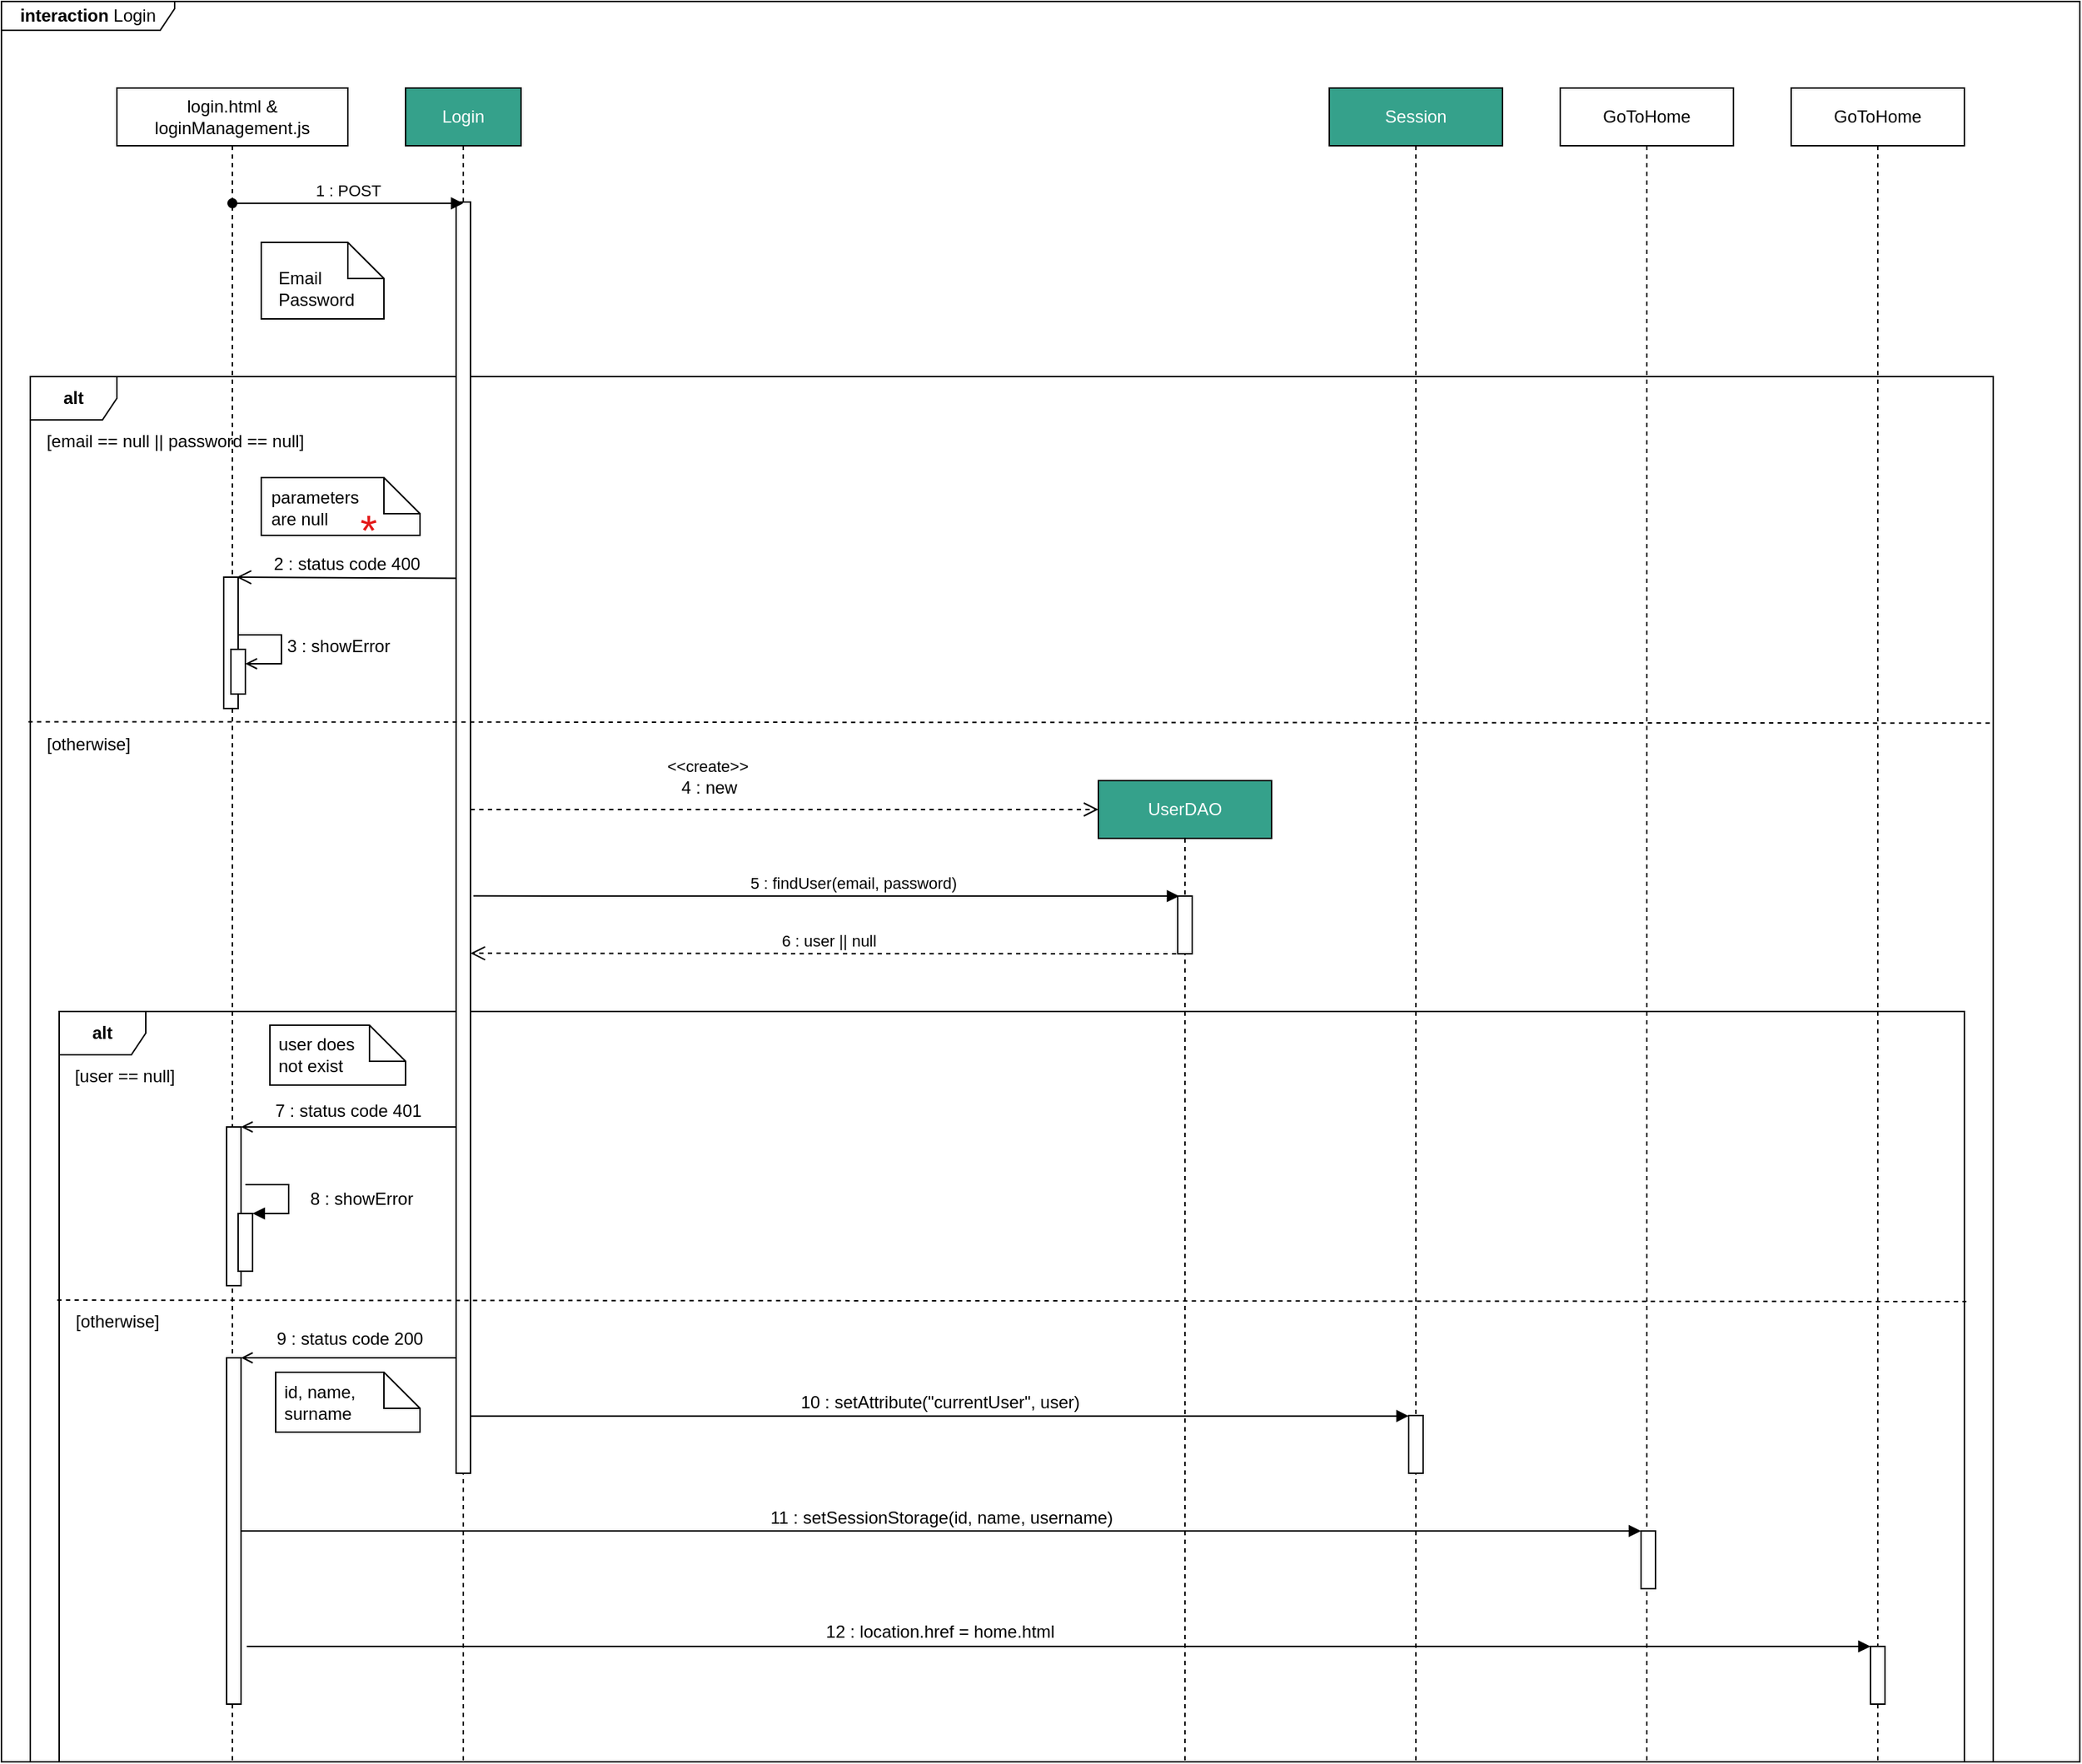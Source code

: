 <mxfile version="20.2.7" type="device"><diagram id="0jts5KO4fV1Sj5lG4siq" name="Page-1"><mxGraphModel dx="1811" dy="1185" grid="1" gridSize="10" guides="1" tooltips="1" connect="1" arrows="1" fold="1" page="1" pageScale="1" pageWidth="2336" pageHeight="1654" math="0" shadow="0"><root><mxCell id="0"/><mxCell id="1" parent="0"/><mxCell id="9B_a7Uq_j3kQMqnT-Xn2-1" value="&lt;b&gt;interaction &lt;/b&gt;Login" style="shape=umlFrame;whiteSpace=wrap;html=1;width=120;height=20;" parent="1" vertex="1"><mxGeometry x="80" y="100" width="1440" height="1220" as="geometry"/></mxCell><mxCell id="9B_a7Uq_j3kQMqnT-Xn2-20" value="&lt;b&gt;alt&lt;/b&gt;" style="shape=umlFrame;whiteSpace=wrap;html=1;" parent="1" vertex="1"><mxGeometry x="100" y="360" width="1360" height="960" as="geometry"/></mxCell><mxCell id="9B_a7Uq_j3kQMqnT-Xn2-40" value="&lt;b&gt;alt&lt;/b&gt;" style="shape=umlFrame;whiteSpace=wrap;html=1;" parent="1" vertex="1"><mxGeometry x="120" y="800" width="1320" height="520" as="geometry"/></mxCell><mxCell id="9B_a7Uq_j3kQMqnT-Xn2-2" value="login.html &amp;amp; loginManagement.js" style="shape=umlLifeline;perimeter=lifelinePerimeter;whiteSpace=wrap;html=1;container=1;collapsible=0;recursiveResize=0;outlineConnect=0;" parent="1" vertex="1"><mxGeometry x="160" y="160" width="160" height="1160" as="geometry"/></mxCell><mxCell id="9B_a7Uq_j3kQMqnT-Xn2-21" value="[email == null || password == null]" style="text;html=1;align=center;verticalAlign=middle;resizable=0;points=[];autosize=1;strokeColor=none;fillColor=none;" parent="9B_a7Uq_j3kQMqnT-Xn2-2" vertex="1"><mxGeometry x="-60" y="230" width="200" height="30" as="geometry"/></mxCell><mxCell id="RlTD3_ZefJhHK_jT5o59-12" value="3 : showError" style="edgeStyle=orthogonalEdgeStyle;html=1;align=left;spacingLeft=2;endArrow=open;rounded=0;entryX=1;entryY=0;fontSize=12;fontColor=#000000;endFill=0;" edge="1" parent="9B_a7Uq_j3kQMqnT-Xn2-2"><mxGeometry relative="1" as="geometry"><mxPoint x="84" y="379" as="sourcePoint"/><Array as="points"><mxPoint x="114" y="379"/></Array><mxPoint x="89" y="399" as="targetPoint"/></mxGeometry></mxCell><mxCell id="9B_a7Uq_j3kQMqnT-Xn2-53" value="[otherwise]" style="text;html=1;align=center;verticalAlign=middle;resizable=0;points=[];autosize=1;strokeColor=none;fillColor=none;" parent="9B_a7Uq_j3kQMqnT-Xn2-2" vertex="1"><mxGeometry x="-40" y="840" width="80" height="30" as="geometry"/></mxCell><mxCell id="RlTD3_ZefJhHK_jT5o59-14" value="" style="html=1;points=[];perimeter=orthogonalPerimeter;fontSize=12;fontColor=#FFFFFF;strokeColor=#000000;fillColor=#FFFFFF;" vertex="1" parent="9B_a7Uq_j3kQMqnT-Xn2-2"><mxGeometry x="76" y="720" width="10" height="110" as="geometry"/></mxCell><mxCell id="RlTD3_ZefJhHK_jT5o59-18" value="" style="html=1;points=[];perimeter=orthogonalPerimeter;fontSize=12;fontColor=#FFFFFF;strokeColor=#000000;fillColor=#FFFFFF;" vertex="1" parent="9B_a7Uq_j3kQMqnT-Xn2-2"><mxGeometry x="84" y="780" width="10" height="40" as="geometry"/></mxCell><mxCell id="RlTD3_ZefJhHK_jT5o59-19" value="&lt;font color=&quot;#000000&quot;&gt;8 : showError&lt;/font&gt;" style="edgeStyle=orthogonalEdgeStyle;html=1;align=left;spacingLeft=2;endArrow=block;rounded=0;entryX=1;entryY=0;fontSize=12;fontColor=#FFFFFF;" edge="1" target="RlTD3_ZefJhHK_jT5o59-18" parent="9B_a7Uq_j3kQMqnT-Xn2-2"><mxGeometry x="0.067" y="11" relative="1" as="geometry"><mxPoint x="89" y="760" as="sourcePoint"/><Array as="points"><mxPoint x="119" y="760"/></Array><mxPoint as="offset"/></mxGeometry></mxCell><mxCell id="RlTD3_ZefJhHK_jT5o59-22" value="" style="html=1;points=[];perimeter=orthogonalPerimeter;fontSize=12;fontColor=#FFFFFF;strokeColor=#000000;fillColor=#FFFFFF;" vertex="1" parent="9B_a7Uq_j3kQMqnT-Xn2-2"><mxGeometry x="76" y="880" width="10" height="240" as="geometry"/></mxCell><mxCell id="RlTD3_ZefJhHK_jT5o59-23" value="dispatch" style="html=1;verticalAlign=bottom;startArrow=none;endArrow=open;startSize=8;rounded=0;fontSize=12;fontColor=#FFFFFF;entryX=1;entryY=0;entryDx=0;entryDy=0;entryPerimeter=0;startFill=0;endFill=0;" edge="1" parent="9B_a7Uq_j3kQMqnT-Xn2-2"><mxGeometry relative="1" as="geometry"><mxPoint x="235" y="880" as="sourcePoint"/><mxPoint x="86" y="880" as="targetPoint"/></mxGeometry></mxCell><mxCell id="RlTD3_ZefJhHK_jT5o59-35" value="" style="html=1;points=[];perimeter=orthogonalPerimeter;fontSize=12;fontColor=#FFFFFF;strokeColor=#000000;fillColor=#FFFFFF;" vertex="1" parent="9B_a7Uq_j3kQMqnT-Xn2-2"><mxGeometry x="74" y="339" width="10" height="91" as="geometry"/></mxCell><mxCell id="RlTD3_ZefJhHK_jT5o59-36" value="" style="html=1;points=[];perimeter=orthogonalPerimeter;fontSize=12;fontColor=#FFFFFF;strokeColor=#000000;fillColor=#FFFFFF;" vertex="1" parent="9B_a7Uq_j3kQMqnT-Xn2-2"><mxGeometry x="79" y="389" width="10" height="31" as="geometry"/></mxCell><mxCell id="9B_a7Uq_j3kQMqnT-Xn2-3" value="Login" style="shape=umlLifeline;perimeter=lifelinePerimeter;whiteSpace=wrap;html=1;container=1;collapsible=0;recursiveResize=0;outlineConnect=0;size=40;fillColor=#35a18b;fontColor=#FFFFFF;" parent="1" vertex="1"><mxGeometry x="360" y="160" width="80" height="1160" as="geometry"/></mxCell><mxCell id="9B_a7Uq_j3kQMqnT-Xn2-15" value="" style="html=1;points=[];perimeter=orthogonalPerimeter;" parent="9B_a7Uq_j3kQMqnT-Xn2-3" vertex="1"><mxGeometry x="35" y="79" width="10" height="881" as="geometry"/></mxCell><mxCell id="9B_a7Uq_j3kQMqnT-Xn2-6" value="Session" style="shape=umlLifeline;perimeter=lifelinePerimeter;whiteSpace=wrap;html=1;container=1;collapsible=0;recursiveResize=0;outlineConnect=0;size=40;fillColor=#35A18B;fontColor=#FFFFFF;" parent="1" vertex="1"><mxGeometry x="1000" y="160" width="120" height="1160" as="geometry"/></mxCell><mxCell id="RlTD3_ZefJhHK_jT5o59-26" value="" style="html=1;points=[];perimeter=orthogonalPerimeter;fontSize=12;fontColor=#000000;strokeColor=#000000;fillColor=#FFFFFF;" vertex="1" parent="9B_a7Uq_j3kQMqnT-Xn2-6"><mxGeometry x="55" y="920" width="10" height="40" as="geometry"/></mxCell><mxCell id="9B_a7Uq_j3kQMqnT-Xn2-7" value="GoToHome" style="shape=umlLifeline;perimeter=lifelinePerimeter;whiteSpace=wrap;html=1;container=1;collapsible=0;recursiveResize=0;outlineConnect=0;size=40;" parent="1" vertex="1"><mxGeometry x="1160" y="160" width="120" height="1160" as="geometry"/></mxCell><mxCell id="9B_a7Uq_j3kQMqnT-Xn2-12" value="" style="shape=note2;boundedLbl=1;whiteSpace=wrap;html=1;size=25;verticalAlign=top;align=center;" parent="1" vertex="1"><mxGeometry x="260" y="267" width="85" height="53" as="geometry"/></mxCell><mxCell id="9B_a7Uq_j3kQMqnT-Xn2-13" value="&lt;div style=&quot;&quot;&gt;Email&lt;/div&gt;&lt;div style=&quot;&quot;&gt;&lt;div style=&quot;&quot;&gt;&lt;div style=&quot;&quot;&gt;&lt;div style=&quot;&quot;&gt;&lt;div style=&quot;&quot;&gt;Password&lt;/div&gt;&lt;/div&gt;&lt;/div&gt;&lt;/div&gt;&lt;/div&gt;" style="text;html=1;align=left;verticalAlign=middle;resizable=0;points=[];autosize=1;strokeColor=none;fillColor=none;" parent="1" vertex="1"><mxGeometry x="270" y="278.5" width="80" height="40" as="geometry"/></mxCell><mxCell id="9B_a7Uq_j3kQMqnT-Xn2-16" value="1 : POST" style="html=1;verticalAlign=bottom;endArrow=block;rounded=0;entryX=0.5;entryY=0.001;entryDx=0;entryDy=0;entryPerimeter=0;startArrow=oval;startFill=1;" parent="1" source="9B_a7Uq_j3kQMqnT-Xn2-2" target="9B_a7Uq_j3kQMqnT-Xn2-15" edge="1"><mxGeometry width="80" relative="1" as="geometry"><mxPoint x="670" y="600" as="sourcePoint"/><mxPoint x="750" y="600" as="targetPoint"/></mxGeometry></mxCell><mxCell id="9B_a7Uq_j3kQMqnT-Xn2-32" value="[otherwise]" style="text;html=1;align=center;verticalAlign=middle;resizable=0;points=[];autosize=1;strokeColor=none;fillColor=none;" parent="1" vertex="1"><mxGeometry x="100" y="600" width="80" height="30" as="geometry"/></mxCell><mxCell id="9B_a7Uq_j3kQMqnT-Xn2-33" value="UserDAO" style="shape=umlLifeline;perimeter=lifelinePerimeter;whiteSpace=wrap;html=1;container=1;collapsible=0;recursiveResize=0;outlineConnect=0;size=40;fillColor=#35A18B;fontColor=#FFFFFF;" parent="1" vertex="1"><mxGeometry x="840" y="640" width="120" height="680" as="geometry"/></mxCell><mxCell id="9B_a7Uq_j3kQMqnT-Xn2-36" value="" style="html=1;points=[];perimeter=orthogonalPerimeter;" parent="9B_a7Uq_j3kQMqnT-Xn2-33" vertex="1"><mxGeometry x="55" y="80" width="10" height="40" as="geometry"/></mxCell><mxCell id="9B_a7Uq_j3kQMqnT-Xn2-34" value="&amp;lt;&amp;lt;create&amp;gt;&amp;gt;" style="endArrow=open;startArrow=none;endFill=0;startFill=0;endSize=8;html=1;verticalAlign=bottom;dashed=1;labelBackgroundColor=none;rounded=0;" parent="1" source="9B_a7Uq_j3kQMqnT-Xn2-15" edge="1"><mxGeometry x="-0.247" y="21" width="160" relative="1" as="geometry"><mxPoint x="410" y="660" as="sourcePoint"/><mxPoint x="840" y="660" as="targetPoint"/><mxPoint as="offset"/></mxGeometry></mxCell><mxCell id="9B_a7Uq_j3kQMqnT-Xn2-35" value="4 : new" style="text;html=1;align=center;verticalAlign=middle;resizable=0;points=[];autosize=1;strokeColor=none;fillColor=none;" parent="1" vertex="1"><mxGeometry x="540" y="630" width="60" height="30" as="geometry"/></mxCell><mxCell id="9B_a7Uq_j3kQMqnT-Xn2-37" value="5 : findUser(email, password)" style="html=1;verticalAlign=bottom;startArrow=none;endArrow=block;startSize=8;rounded=0;exitX=1.1;exitY=0.608;exitDx=0;exitDy=0;exitPerimeter=0;startFill=0;" parent="1" edge="1"><mxGeometry x="0.076" relative="1" as="geometry"><mxPoint x="407" y="719.928" as="sourcePoint"/><mxPoint x="896" y="720" as="targetPoint"/><mxPoint as="offset"/></mxGeometry></mxCell><mxCell id="9B_a7Uq_j3kQMqnT-Xn2-38" value="6 : user || null" style="html=1;verticalAlign=bottom;endArrow=open;dashed=1;endSize=8;rounded=0;entryX=1;entryY=0.591;entryDx=0;entryDy=0;entryPerimeter=0;" parent="1" target="9B_a7Uq_j3kQMqnT-Xn2-15" edge="1"><mxGeometry relative="1" as="geometry"><mxPoint x="900" y="760" as="sourcePoint"/><mxPoint x="410" y="760" as="targetPoint"/></mxGeometry></mxCell><mxCell id="9B_a7Uq_j3kQMqnT-Xn2-41" value="[user == null]" style="text;html=1;align=center;verticalAlign=middle;resizable=0;points=[];autosize=1;strokeColor=none;fillColor=none;" parent="1" vertex="1"><mxGeometry x="120" y="830" width="90" height="30" as="geometry"/></mxCell><mxCell id="9B_a7Uq_j3kQMqnT-Xn2-46" value="" style="endArrow=none;dashed=1;html=1;rounded=0;exitX=-0.001;exitY=0.498;exitDx=0;exitDy=0;exitPerimeter=0;entryX=1.001;entryY=0.5;entryDx=0;entryDy=0;entryPerimeter=0;" parent="1" edge="1"><mxGeometry width="50" height="50" relative="1" as="geometry"><mxPoint x="118.68" y="1000.04" as="sourcePoint"/><mxPoint x="1441.32" y="1001" as="targetPoint"/></mxGeometry></mxCell><mxCell id="RlTD3_ZefJhHK_jT5o59-1" value="GoToHome" style="shape=umlLifeline;perimeter=lifelinePerimeter;whiteSpace=wrap;html=1;container=1;collapsible=0;recursiveResize=0;outlineConnect=0;size=40;" vertex="1" parent="1"><mxGeometry x="1320" y="160" width="120" height="1160" as="geometry"/></mxCell><mxCell id="RlTD3_ZefJhHK_jT5o59-31" value="" style="html=1;points=[];perimeter=orthogonalPerimeter;fontSize=12;fontColor=#000000;strokeColor=#000000;fillColor=#FFFFFF;" vertex="1" parent="RlTD3_ZefJhHK_jT5o59-1"><mxGeometry x="55" y="1080" width="10" height="40" as="geometry"/></mxCell><mxCell id="RlTD3_ZefJhHK_jT5o59-3" value="" style="shape=note2;boundedLbl=1;whiteSpace=wrap;html=1;size=25;verticalAlign=top;align=center;" vertex="1" parent="1"><mxGeometry x="260" y="430" width="110" height="40" as="geometry"/></mxCell><mxCell id="RlTD3_ZefJhHK_jT5o59-4" value="&lt;div style=&quot;&quot;&gt;parameters&amp;nbsp;&lt;/div&gt;&lt;div style=&quot;&quot;&gt;&lt;div style=&quot;&quot;&gt;&lt;div style=&quot;&quot;&gt;&lt;div style=&quot;&quot;&gt;&lt;div style=&quot;&quot;&gt;are null&lt;/div&gt;&lt;/div&gt;&lt;/div&gt;&lt;/div&gt;&lt;/div&gt;" style="text;html=1;align=left;verticalAlign=middle;resizable=0;points=[];autosize=1;strokeColor=none;fillColor=none;" vertex="1" parent="1"><mxGeometry x="265" y="430.5" width="90" height="40" as="geometry"/></mxCell><mxCell id="RlTD3_ZefJhHK_jT5o59-5" value="&lt;font style=&quot;font-size: 30px;&quot;&gt;*&lt;/font&gt;" style="text;html=1;align=center;verticalAlign=middle;resizable=0;points=[];autosize=1;strokeColor=none;fillColor=none;fontSize=12;fontColor=#E31818;" vertex="1" parent="1"><mxGeometry x="314" y="441" width="40" height="50" as="geometry"/></mxCell><mxCell id="RlTD3_ZefJhHK_jT5o59-6" value="2 : status code 400" style="html=1;verticalAlign=bottom;endArrow=open;endSize=8;rounded=0;fontSize=12;fontColor=#000000;exitX=0.004;exitY=0.296;exitDx=0;exitDy=0;exitPerimeter=0;" edge="1" parent="1" source="9B_a7Uq_j3kQMqnT-Xn2-15"><mxGeometry relative="1" as="geometry"><mxPoint x="388" y="497.984" as="sourcePoint"/><mxPoint x="243" y="499" as="targetPoint"/></mxGeometry></mxCell><mxCell id="RlTD3_ZefJhHK_jT5o59-13" value="" style="endArrow=none;dashed=1;html=1;rounded=0;fontSize=12;fontColor=#000000;exitX=-0.001;exitY=0.285;exitDx=0;exitDy=0;exitPerimeter=0;entryX=1;entryY=0.286;entryDx=0;entryDy=0;entryPerimeter=0;" edge="1" parent="1"><mxGeometry width="50" height="50" relative="1" as="geometry"><mxPoint x="98.64" y="599.2" as="sourcePoint"/><mxPoint x="1460" y="600.12" as="targetPoint"/></mxGeometry></mxCell><mxCell id="RlTD3_ZefJhHK_jT5o59-15" value="dispatch" style="html=1;verticalAlign=bottom;startArrow=none;endArrow=open;startSize=8;rounded=0;fontSize=12;fontColor=#FFFFFF;entryX=1;entryY=0;entryDx=0;entryDy=0;entryPerimeter=0;startFill=0;endFill=0;" edge="1" target="RlTD3_ZefJhHK_jT5o59-14" parent="1"><mxGeometry relative="1" as="geometry"><mxPoint x="395" y="880" as="sourcePoint"/><mxPoint x="240" y="880" as="targetPoint"/></mxGeometry></mxCell><mxCell id="RlTD3_ZefJhHK_jT5o59-16" value="" style="shape=note2;boundedLbl=1;whiteSpace=wrap;html=1;size=25;verticalAlign=top;align=center;" vertex="1" parent="1"><mxGeometry x="266" y="809.5" width="94" height="41.5" as="geometry"/></mxCell><mxCell id="RlTD3_ZefJhHK_jT5o59-17" value="&lt;div style=&quot;&quot;&gt;user does&amp;nbsp;&lt;/div&gt;&lt;div style=&quot;&quot;&gt;not exist&lt;/div&gt;" style="text;html=1;align=left;verticalAlign=middle;resizable=0;points=[];autosize=1;strokeColor=none;fillColor=none;" vertex="1" parent="1"><mxGeometry x="270" y="810" width="80" height="40" as="geometry"/></mxCell><mxCell id="RlTD3_ZefJhHK_jT5o59-20" value="&lt;font color=&quot;#000000&quot;&gt;7 : status code 401&lt;/font&gt;" style="text;html=1;align=center;verticalAlign=middle;resizable=0;points=[];autosize=1;strokeColor=none;fillColor=none;fontSize=12;fontColor=#FFFFFF;" vertex="1" parent="1"><mxGeometry x="260" y="854" width="120" height="30" as="geometry"/></mxCell><mxCell id="RlTD3_ZefJhHK_jT5o59-24" value="&lt;font color=&quot;#000000&quot;&gt;9 : status code 200&lt;/font&gt;" style="text;html=1;align=center;verticalAlign=middle;resizable=0;points=[];autosize=1;strokeColor=none;fillColor=none;fontSize=12;fontColor=#FFFFFF;" vertex="1" parent="1"><mxGeometry x="261" y="1012" width="120" height="30" as="geometry"/></mxCell><mxCell id="RlTD3_ZefJhHK_jT5o59-27" value="10 : setAttribute(&quot;currentUser&quot;, user)" style="html=1;verticalAlign=bottom;startArrow=none;endArrow=block;startSize=8;rounded=0;fontSize=12;fontColor=#000000;exitX=1;exitY=0.955;exitDx=0;exitDy=0;exitPerimeter=0;startFill=0;" edge="1" target="RlTD3_ZefJhHK_jT5o59-26" parent="1" source="9B_a7Uq_j3kQMqnT-Xn2-15"><mxGeometry relative="1" as="geometry"><mxPoint x="995" y="1080" as="sourcePoint"/></mxGeometry></mxCell><mxCell id="RlTD3_ZefJhHK_jT5o59-28" value="" style="html=1;points=[];perimeter=orthogonalPerimeter;fontSize=12;fontColor=#000000;strokeColor=#000000;fillColor=#FFFFFF;" vertex="1" parent="1"><mxGeometry x="1216" y="1160" width="10" height="40" as="geometry"/></mxCell><mxCell id="RlTD3_ZefJhHK_jT5o59-29" value="11 : setSessionStorage(id, name, username)" style="html=1;verticalAlign=bottom;startArrow=none;endArrow=block;startSize=8;rounded=0;fontSize=12;fontColor=#000000;exitX=1;exitY=0.8;exitDx=0;exitDy=0;exitPerimeter=0;startFill=0;" edge="1" parent="1"><mxGeometry relative="1" as="geometry"><mxPoint x="246" y="1160" as="sourcePoint"/><mxPoint x="1216" y="1160" as="targetPoint"/></mxGeometry></mxCell><mxCell id="RlTD3_ZefJhHK_jT5o59-30" value="12 : location.href = home.html" style="html=1;verticalAlign=bottom;startArrow=none;endArrow=block;startSize=8;rounded=0;fontSize=12;fontColor=#000000;startFill=0;" edge="1" parent="1"><mxGeometry x="-0.147" y="1" relative="1" as="geometry"><mxPoint x="250" y="1240" as="sourcePoint"/><mxPoint x="1375" y="1240" as="targetPoint"/><mxPoint as="offset"/></mxGeometry></mxCell><mxCell id="RlTD3_ZefJhHK_jT5o59-32" value="" style="shape=note2;boundedLbl=1;whiteSpace=wrap;html=1;size=25;verticalAlign=top;align=center;" vertex="1" parent="1"><mxGeometry x="270" y="1050" width="100" height="41.5" as="geometry"/></mxCell><mxCell id="RlTD3_ZefJhHK_jT5o59-33" value="&lt;div style=&quot;&quot;&gt;id, name,&amp;nbsp;&lt;/div&gt;&lt;div style=&quot;&quot;&gt;surname&lt;/div&gt;" style="text;html=1;align=left;verticalAlign=middle;resizable=0;points=[];autosize=1;strokeColor=none;fillColor=none;" vertex="1" parent="1"><mxGeometry x="274" y="1050.75" width="80" height="40" as="geometry"/></mxCell></root></mxGraphModel></diagram></mxfile>